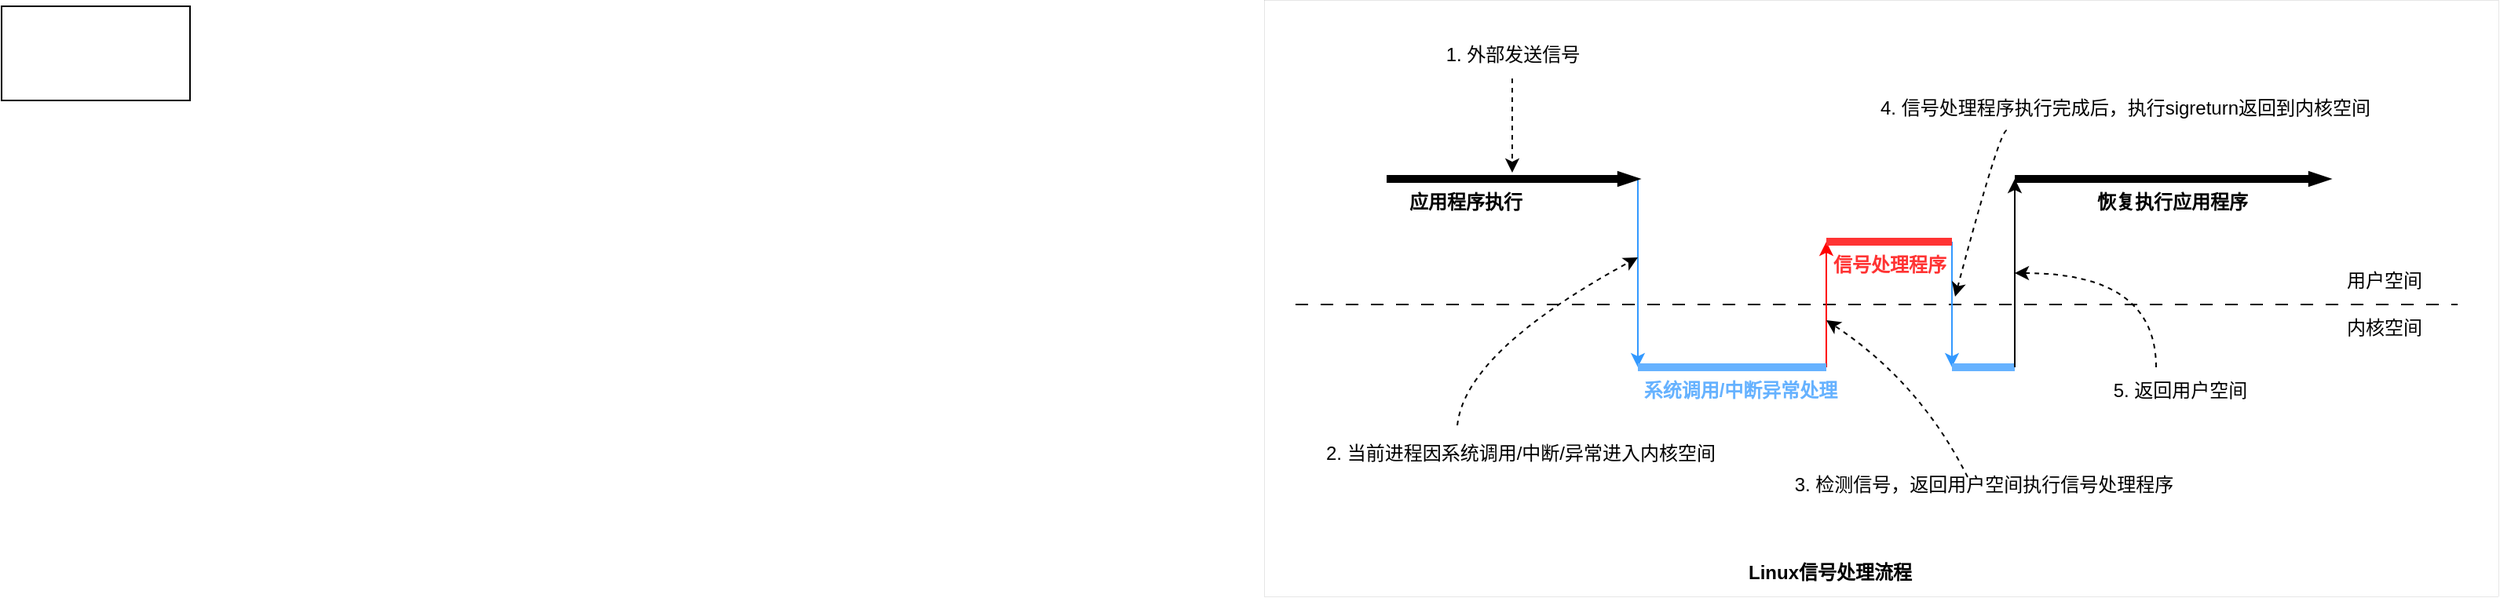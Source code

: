 <mxfile version="28.1.2">
  <diagram name="第 1 页" id="G5ueRJX8dvpzBDlDjiMh">
    <mxGraphModel dx="835" dy="1151" grid="1" gridSize="10" guides="0" tooltips="1" connect="1" arrows="1" fold="1" page="1" pageScale="1" pageWidth="827" pageHeight="1169" math="0" shadow="0">
      <root>
        <mxCell id="0" />
        <mxCell id="1" parent="0" />
        <mxCell id="D7QOtCubXXGv_C2FeJx_-39" value="" style="rounded=0;whiteSpace=wrap;html=1;" vertex="1" parent="1">
          <mxGeometry x="36" y="84" width="120" height="60" as="geometry" />
        </mxCell>
        <mxCell id="D7QOtCubXXGv_C2FeJx_-66" value="" style="rounded=0;whiteSpace=wrap;html=1;strokeWidth=0;" vertex="1" parent="1">
          <mxGeometry x="840" y="80" width="786" height="380" as="geometry" />
        </mxCell>
        <mxCell id="D7QOtCubXXGv_C2FeJx_-67" value="" style="endArrow=none;html=1;rounded=0;dashed=1;dashPattern=8 8;" edge="1" parent="1">
          <mxGeometry width="50" height="50" relative="1" as="geometry">
            <mxPoint x="860" y="274" as="sourcePoint" />
            <mxPoint x="1600" y="274" as="targetPoint" />
          </mxGeometry>
        </mxCell>
        <mxCell id="D7QOtCubXXGv_C2FeJx_-68" value="" style="endArrow=classic;html=1;rounded=0;strokeColor=#3399FF;" edge="1" parent="1">
          <mxGeometry width="50" height="50" relative="1" as="geometry">
            <mxPoint x="1078" y="194" as="sourcePoint" />
            <mxPoint x="1078" y="314" as="targetPoint" />
          </mxGeometry>
        </mxCell>
        <mxCell id="D7QOtCubXXGv_C2FeJx_-69" value="" style="endArrow=classic;html=1;rounded=0;strokeColor=#3399FF;" edge="1" parent="1">
          <mxGeometry width="50" height="50" relative="1" as="geometry">
            <mxPoint x="1278" y="234" as="sourcePoint" />
            <mxPoint x="1278" y="314" as="targetPoint" />
          </mxGeometry>
        </mxCell>
        <mxCell id="D7QOtCubXXGv_C2FeJx_-70" value="" style="endArrow=classic;html=1;rounded=0;strokeColor=#FF0000;" edge="1" parent="1">
          <mxGeometry width="50" height="50" relative="1" as="geometry">
            <mxPoint x="1198" y="314" as="sourcePoint" />
            <mxPoint x="1198" y="234" as="targetPoint" />
          </mxGeometry>
        </mxCell>
        <mxCell id="D7QOtCubXXGv_C2FeJx_-71" value="" style="endArrow=blockThin;html=1;rounded=0;strokeWidth=5;endFill=1;endSize=0;" edge="1" parent="1">
          <mxGeometry width="50" height="50" relative="1" as="geometry">
            <mxPoint x="918" y="194" as="sourcePoint" />
            <mxPoint x="1078" y="194" as="targetPoint" />
          </mxGeometry>
        </mxCell>
        <mxCell id="D7QOtCubXXGv_C2FeJx_-72" value="" style="endArrow=none;html=1;rounded=0;strokeWidth=5;strokeColor=#66B2FF;" edge="1" parent="1">
          <mxGeometry width="50" height="50" relative="1" as="geometry">
            <mxPoint x="1078" y="314" as="sourcePoint" />
            <mxPoint x="1198" y="314" as="targetPoint" />
          </mxGeometry>
        </mxCell>
        <mxCell id="D7QOtCubXXGv_C2FeJx_-73" value="" style="endArrow=none;html=1;rounded=0;strokeWidth=5;strokeColor=#FF3333;" edge="1" parent="1">
          <mxGeometry width="50" height="50" relative="1" as="geometry">
            <mxPoint x="1198" y="234" as="sourcePoint" />
            <mxPoint x="1278" y="234" as="targetPoint" />
          </mxGeometry>
        </mxCell>
        <mxCell id="D7QOtCubXXGv_C2FeJx_-74" value="" style="endArrow=blockThin;html=1;rounded=0;strokeWidth=5;endFill=1;targetPerimeterSpacing=0;endSize=0;" edge="1" parent="1">
          <mxGeometry width="50" height="50" relative="1" as="geometry">
            <mxPoint x="1318" y="194" as="sourcePoint" />
            <mxPoint x="1518" y="194" as="targetPoint" />
          </mxGeometry>
        </mxCell>
        <mxCell id="D7QOtCubXXGv_C2FeJx_-75" value="" style="endArrow=none;html=1;rounded=0;strokeWidth=5;strokeColor=#66B2FF;" edge="1" parent="1">
          <mxGeometry width="50" height="50" relative="1" as="geometry">
            <mxPoint x="1278" y="314" as="sourcePoint" />
            <mxPoint x="1318" y="314" as="targetPoint" />
            <Array as="points">
              <mxPoint x="1318" y="314" />
            </Array>
          </mxGeometry>
        </mxCell>
        <mxCell id="D7QOtCubXXGv_C2FeJx_-76" value="" style="endArrow=classic;html=1;rounded=0;" edge="1" parent="1">
          <mxGeometry width="50" height="50" relative="1" as="geometry">
            <mxPoint x="1318" y="314" as="sourcePoint" />
            <mxPoint x="1318" y="194" as="targetPoint" />
          </mxGeometry>
        </mxCell>
        <mxCell id="D7QOtCubXXGv_C2FeJx_-77" value="" style="endArrow=classic;html=1;rounded=0;dashed=1;" edge="1" parent="1">
          <mxGeometry width="50" height="50" relative="1" as="geometry">
            <mxPoint x="998" y="130" as="sourcePoint" />
            <mxPoint x="998" y="190" as="targetPoint" />
          </mxGeometry>
        </mxCell>
        <mxCell id="D7QOtCubXXGv_C2FeJx_-78" value="用户空间" style="text;html=1;align=center;verticalAlign=middle;resizable=0;points=[];autosize=1;strokeColor=none;fillColor=none;" vertex="1" parent="1">
          <mxGeometry x="1518" y="244" width="70" height="30" as="geometry" />
        </mxCell>
        <mxCell id="D7QOtCubXXGv_C2FeJx_-79" value="内核空间" style="text;html=1;align=center;verticalAlign=middle;resizable=0;points=[];autosize=1;strokeColor=none;fillColor=none;" vertex="1" parent="1">
          <mxGeometry x="1518" y="274" width="70" height="30" as="geometry" />
        </mxCell>
        <mxCell id="D7QOtCubXXGv_C2FeJx_-80" value="1. 外部发送信号" style="text;html=1;align=center;verticalAlign=middle;resizable=0;points=[];autosize=1;strokeColor=none;fillColor=none;" vertex="1" parent="1">
          <mxGeometry x="943" y="100" width="110" height="30" as="geometry" />
        </mxCell>
        <mxCell id="D7QOtCubXXGv_C2FeJx_-81" value="应用程序执行" style="text;html=1;align=center;verticalAlign=middle;resizable=0;points=[];autosize=1;strokeColor=none;fillColor=none;fontStyle=1" vertex="1" parent="1">
          <mxGeometry x="918" y="194" width="100" height="30" as="geometry" />
        </mxCell>
        <mxCell id="D7QOtCubXXGv_C2FeJx_-82" value="信号处理程序" style="text;html=1;align=center;verticalAlign=middle;resizable=0;points=[];autosize=1;strokeColor=none;fillColor=none;fontStyle=1;fontColor=#FF3333;" vertex="1" parent="1">
          <mxGeometry x="1188" y="234" width="100" height="30" as="geometry" />
        </mxCell>
        <mxCell id="D7QOtCubXXGv_C2FeJx_-83" value="" style="curved=1;endArrow=classic;html=1;rounded=0;exitX=0.352;exitY=-0.1;exitDx=0;exitDy=0;exitPerimeter=0;dashed=1;" edge="1" parent="1" source="D7QOtCubXXGv_C2FeJx_-84">
          <mxGeometry width="50" height="50" relative="1" as="geometry">
            <mxPoint x="978" y="394" as="sourcePoint" />
            <mxPoint x="1078" y="244" as="targetPoint" />
            <Array as="points">
              <mxPoint x="968" y="304" />
            </Array>
          </mxGeometry>
        </mxCell>
        <mxCell id="D7QOtCubXXGv_C2FeJx_-84" value="2. 当前进程因系统调用/中断/异常进入内核空间" style="text;html=1;align=center;verticalAlign=middle;resizable=0;points=[];autosize=1;strokeColor=none;fillColor=none;" vertex="1" parent="1">
          <mxGeometry x="868" y="354" width="270" height="30" as="geometry" />
        </mxCell>
        <mxCell id="D7QOtCubXXGv_C2FeJx_-85" value="系统调用/中断异常处理" style="text;html=1;align=center;verticalAlign=middle;resizable=0;points=[];autosize=1;strokeColor=none;fillColor=none;fontStyle=1;fontColor=#66B2FF;" vertex="1" parent="1">
          <mxGeometry x="1068" y="314" width="150" height="30" as="geometry" />
        </mxCell>
        <mxCell id="D7QOtCubXXGv_C2FeJx_-86" value="恢复执行应用程序" style="text;html=1;align=center;verticalAlign=middle;resizable=0;points=[];autosize=1;strokeColor=none;fillColor=none;fontStyle=1" vertex="1" parent="1">
          <mxGeometry x="1358" y="194" width="120" height="30" as="geometry" />
        </mxCell>
        <mxCell id="D7QOtCubXXGv_C2FeJx_-87" value="3. 检测信号，返回用户空间执行信号处理程序" style="text;html=1;align=center;verticalAlign=middle;resizable=0;points=[];autosize=1;strokeColor=none;fillColor=none;" vertex="1" parent="1">
          <mxGeometry x="1168" y="374" width="260" height="30" as="geometry" />
        </mxCell>
        <mxCell id="D7QOtCubXXGv_C2FeJx_-88" value="4. 信号处理程序执行完成后，执行sigreturn返回到内核空间" style="text;html=1;align=center;verticalAlign=middle;resizable=0;points=[];autosize=1;strokeColor=none;fillColor=none;" vertex="1" parent="1">
          <mxGeometry x="1218" y="134" width="340" height="30" as="geometry" />
        </mxCell>
        <mxCell id="D7QOtCubXXGv_C2FeJx_-89" value="" style="curved=1;endArrow=classic;html=1;rounded=0;dashed=1;" edge="1" parent="1">
          <mxGeometry width="50" height="50" relative="1" as="geometry">
            <mxPoint x="1288" y="384" as="sourcePoint" />
            <mxPoint x="1198" y="284" as="targetPoint" />
            <Array as="points">
              <mxPoint x="1258" y="324" />
            </Array>
          </mxGeometry>
        </mxCell>
        <mxCell id="D7QOtCubXXGv_C2FeJx_-90" value="" style="curved=1;endArrow=classic;html=1;rounded=0;entryX=0.92;entryY=1.167;entryDx=0;entryDy=0;entryPerimeter=0;exitX=0.279;exitY=0.967;exitDx=0;exitDy=0;exitPerimeter=0;dashed=1;" edge="1" parent="1" source="D7QOtCubXXGv_C2FeJx_-88" target="D7QOtCubXXGv_C2FeJx_-82">
          <mxGeometry width="50" height="50" relative="1" as="geometry">
            <mxPoint x="1188" y="194" as="sourcePoint" />
            <mxPoint x="1238" y="144" as="targetPoint" />
            <Array as="points">
              <mxPoint x="1308" y="164" />
            </Array>
          </mxGeometry>
        </mxCell>
        <mxCell id="D7QOtCubXXGv_C2FeJx_-91" style="edgeStyle=orthogonalEdgeStyle;rounded=0;orthogonalLoop=1;jettySize=auto;html=1;curved=1;dashed=1;" edge="1" parent="1" source="D7QOtCubXXGv_C2FeJx_-92">
          <mxGeometry relative="1" as="geometry">
            <mxPoint x="1318" y="254" as="targetPoint" />
            <Array as="points">
              <mxPoint x="1408" y="254" />
            </Array>
          </mxGeometry>
        </mxCell>
        <mxCell id="D7QOtCubXXGv_C2FeJx_-92" value="5. 返回用户空间" style="text;html=1;align=center;verticalAlign=middle;resizable=0;points=[];autosize=1;strokeColor=none;fillColor=none;" vertex="1" parent="1">
          <mxGeometry x="1368" y="314" width="110" height="30" as="geometry" />
        </mxCell>
        <mxCell id="D7QOtCubXXGv_C2FeJx_-93" value="Linux信号处理流程" style="text;html=1;align=center;verticalAlign=middle;resizable=0;points=[];autosize=1;strokeColor=none;fillColor=none;fontStyle=1" vertex="1" parent="1">
          <mxGeometry x="1140" y="430" width="120" height="30" as="geometry" />
        </mxCell>
      </root>
    </mxGraphModel>
  </diagram>
</mxfile>
